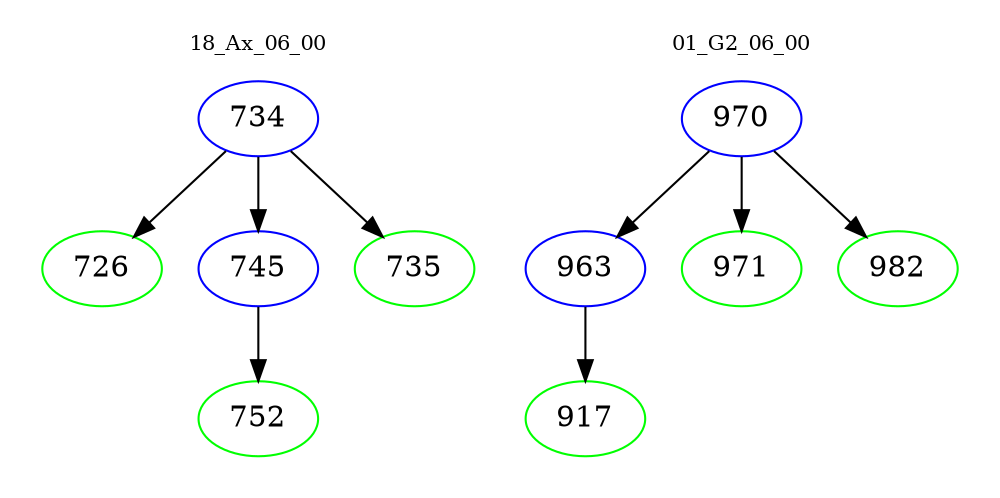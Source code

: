 digraph{
subgraph cluster_0 {
color = white
label = "18_Ax_06_00";
fontsize=10;
T0_734 [label="734", color="blue"]
T0_734 -> T0_726 [color="black"]
T0_726 [label="726", color="green"]
T0_734 -> T0_745 [color="black"]
T0_745 [label="745", color="blue"]
T0_745 -> T0_752 [color="black"]
T0_752 [label="752", color="green"]
T0_734 -> T0_735 [color="black"]
T0_735 [label="735", color="green"]
}
subgraph cluster_1 {
color = white
label = "01_G2_06_00";
fontsize=10;
T1_970 [label="970", color="blue"]
T1_970 -> T1_963 [color="black"]
T1_963 [label="963", color="blue"]
T1_963 -> T1_917 [color="black"]
T1_917 [label="917", color="green"]
T1_970 -> T1_971 [color="black"]
T1_971 [label="971", color="green"]
T1_970 -> T1_982 [color="black"]
T1_982 [label="982", color="green"]
}
}
